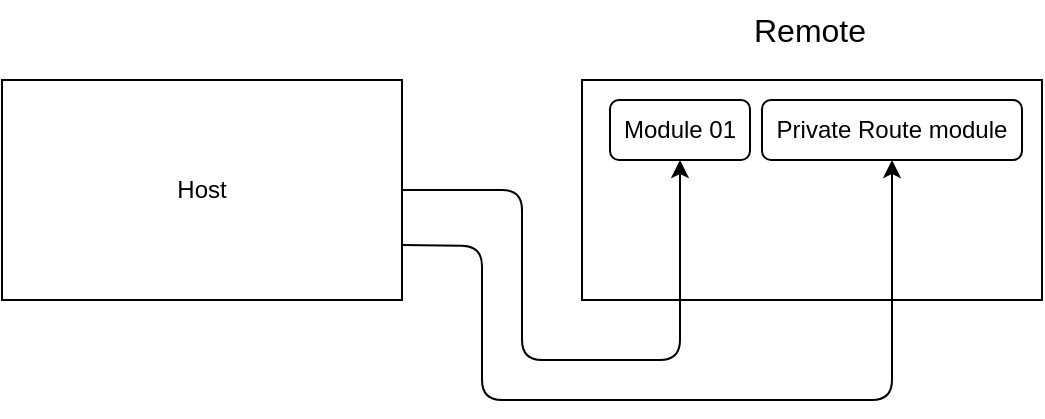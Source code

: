 <mxfile>
    <diagram id="n6bWwvMZg_JaoYX1bhiM" name="Host and Remote Relation">
        <mxGraphModel dx="489" dy="680" grid="1" gridSize="10" guides="1" tooltips="1" connect="1" arrows="1" fold="1" page="1" pageScale="1" pageWidth="827" pageHeight="1169" math="0" shadow="0">
            <root>
                <mxCell id="0"/>
                <mxCell id="1" parent="0"/>
                <mxCell id="4" value="" style="rounded=0;whiteSpace=wrap;html=1;align=center;" parent="1" vertex="1">
                    <mxGeometry x="330" y="80" width="230" height="110" as="geometry"/>
                </mxCell>
                <mxCell id="10" value="Private Route module" style="rounded=1;whiteSpace=wrap;html=1;" parent="1" vertex="1">
                    <mxGeometry x="420" y="90" width="130" height="30" as="geometry"/>
                </mxCell>
                <mxCell id="12" value="" style="endArrow=classic;html=1;exitX=1;exitY=0.75;exitDx=0;exitDy=0;entryX=0.5;entryY=1;entryDx=0;entryDy=0;" parent="1" source="2" target="10" edge="1">
                    <mxGeometry width="50" height="50" relative="1" as="geometry">
                        <mxPoint x="240" y="130" as="sourcePoint"/>
                        <mxPoint x="520" y="240" as="targetPoint"/>
                        <Array as="points">
                            <mxPoint x="280" y="163"/>
                            <mxPoint x="280" y="240"/>
                            <mxPoint x="485" y="240"/>
                        </Array>
                    </mxGeometry>
                </mxCell>
                <mxCell id="15" value="" style="group" parent="1" vertex="1" connectable="0">
                    <mxGeometry x="40" y="80" width="200" height="110" as="geometry"/>
                </mxCell>
                <mxCell id="2" value="Host" style="rounded=0;whiteSpace=wrap;html=1;" parent="15" vertex="1">
                    <mxGeometry width="200" height="110" as="geometry"/>
                </mxCell>
                <mxCell id="18" value="Module 01" style="rounded=1;whiteSpace=wrap;html=1;" vertex="1" parent="1">
                    <mxGeometry x="344" y="90" width="70" height="30" as="geometry"/>
                </mxCell>
                <mxCell id="19" value="" style="endArrow=classic;html=1;exitX=1;exitY=0.5;exitDx=0;exitDy=0;entryX=0.5;entryY=1;entryDx=0;entryDy=0;" edge="1" parent="1" source="2" target="18">
                    <mxGeometry width="50" height="50" relative="1" as="geometry">
                        <mxPoint x="250" y="172.5" as="sourcePoint"/>
                        <mxPoint x="530" y="190" as="targetPoint"/>
                        <Array as="points">
                            <mxPoint x="300" y="135"/>
                            <mxPoint x="300" y="220"/>
                            <mxPoint x="379" y="220"/>
                        </Array>
                    </mxGeometry>
                </mxCell>
                <mxCell id="20" value="Remote" style="text;html=1;strokeColor=none;fillColor=none;align=center;verticalAlign=middle;whiteSpace=wrap;rounded=0;strokeWidth=1;fontSize=16;" vertex="1" parent="1">
                    <mxGeometry x="414" y="40" width="60" height="30" as="geometry"/>
                </mxCell>
            </root>
        </mxGraphModel>
    </diagram>
</mxfile>